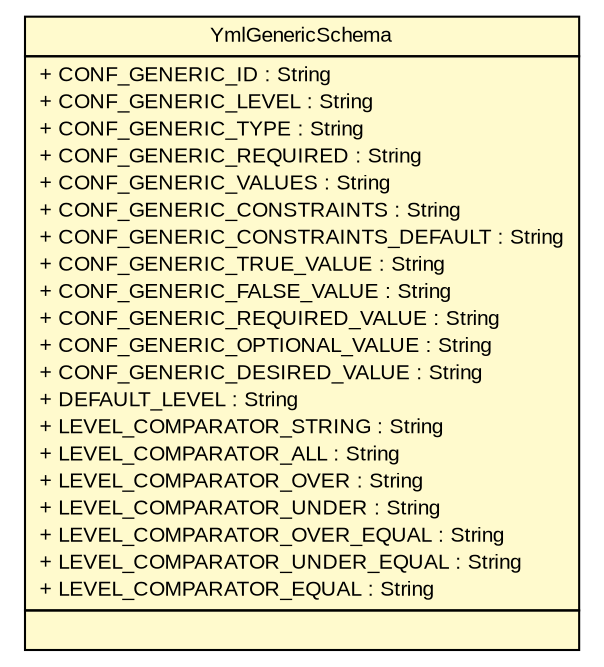 #!/usr/local/bin/dot
#
# Class diagram 
# Generated by UMLGraph version R5_6-24-gf6e263 (http://www.umlgraph.org/)
#

digraph G {
	edge [fontname="arial",fontsize=10,labelfontname="arial",labelfontsize=10];
	node [fontname="arial",fontsize=10,shape=plaintext];
	nodesep=0.25;
	ranksep=0.5;
	// gov.sandia.cf.application.configuration.YmlGenericSchema
	c445762 [label=<<table title="gov.sandia.cf.application.configuration.YmlGenericSchema" border="0" cellborder="1" cellspacing="0" cellpadding="2" port="p" bgcolor="lemonChiffon" href="./YmlGenericSchema.html">
		<tr><td><table border="0" cellspacing="0" cellpadding="1">
<tr><td align="center" balign="center"> YmlGenericSchema </td></tr>
		</table></td></tr>
		<tr><td><table border="0" cellspacing="0" cellpadding="1">
<tr><td align="left" balign="left"> + CONF_GENERIC_ID : String </td></tr>
<tr><td align="left" balign="left"> + CONF_GENERIC_LEVEL : String </td></tr>
<tr><td align="left" balign="left"> + CONF_GENERIC_TYPE : String </td></tr>
<tr><td align="left" balign="left"> + CONF_GENERIC_REQUIRED : String </td></tr>
<tr><td align="left" balign="left"> + CONF_GENERIC_VALUES : String </td></tr>
<tr><td align="left" balign="left"> + CONF_GENERIC_CONSTRAINTS : String </td></tr>
<tr><td align="left" balign="left"> + CONF_GENERIC_CONSTRAINTS_DEFAULT : String </td></tr>
<tr><td align="left" balign="left"> + CONF_GENERIC_TRUE_VALUE : String </td></tr>
<tr><td align="left" balign="left"> + CONF_GENERIC_FALSE_VALUE : String </td></tr>
<tr><td align="left" balign="left"> + CONF_GENERIC_REQUIRED_VALUE : String </td></tr>
<tr><td align="left" balign="left"> + CONF_GENERIC_OPTIONAL_VALUE : String </td></tr>
<tr><td align="left" balign="left"> + CONF_GENERIC_DESIRED_VALUE : String </td></tr>
<tr><td align="left" balign="left"> + DEFAULT_LEVEL : String </td></tr>
<tr><td align="left" balign="left"> + LEVEL_COMPARATOR_STRING : String </td></tr>
<tr><td align="left" balign="left"> + LEVEL_COMPARATOR_ALL : String </td></tr>
<tr><td align="left" balign="left"> + LEVEL_COMPARATOR_OVER : String </td></tr>
<tr><td align="left" balign="left"> + LEVEL_COMPARATOR_UNDER : String </td></tr>
<tr><td align="left" balign="left"> + LEVEL_COMPARATOR_OVER_EQUAL : String </td></tr>
<tr><td align="left" balign="left"> + LEVEL_COMPARATOR_UNDER_EQUAL : String </td></tr>
<tr><td align="left" balign="left"> + LEVEL_COMPARATOR_EQUAL : String </td></tr>
		</table></td></tr>
		<tr><td><table border="0" cellspacing="0" cellpadding="1">
<tr><td align="left" balign="left">  </td></tr>
		</table></td></tr>
		</table>>, URL="./YmlGenericSchema.html", fontname="arial", fontcolor="black", fontsize=10.0];
}

